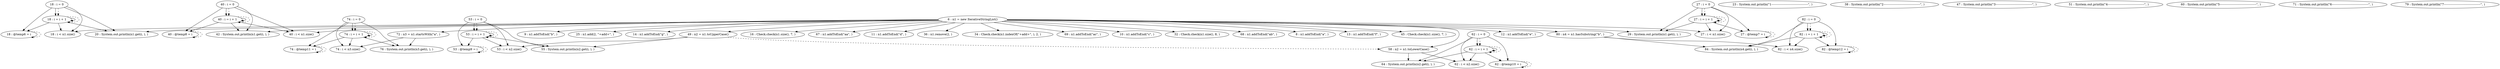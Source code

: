 digraph G {
"6 : n1 = new IterativeStringList()"
"6 : n1 = new IterativeStringList()" -> "8 : n1.addToEnd(\"a\", )"
"6 : n1 = new IterativeStringList()" -> "13 : n1.addToEnd(\"f\", )"
"6 : n1 = new IterativeStringList()" -> "45 : Check.check(n1.size(), 7, )"
"6 : n1 = new IterativeStringList()" -> "18 : i < n1.size()"
"6 : n1 = new IterativeStringList()" -> "12 : n1.addToEnd(\"e\", )"
"6 : n1 = new IterativeStringList()" -> "9 : n1.addToEnd(\"b\", )"
"6 : n1 = new IterativeStringList()" -> "42 : System.out.println(n1.get(i, ), )"
"6 : n1 = new IterativeStringList()" -> "40 : i < n1.size()"
"6 : n1 = new IterativeStringList()" -> "72 : n3 = n1.startsWith(\"a\", )"
"6 : n1 = new IterativeStringList()" -> "58 : n2 = n1.toLowerCase()"
"6 : n1 = new IterativeStringList()" -> "25 : n1.add(2, \"+add+\", )"
"6 : n1 = new IterativeStringList()" -> "14 : n1.addToEnd(\"g\", )"
"6 : n1 = new IterativeStringList()" -> "20 : System.out.println(n1.get(i, ), )"
"6 : n1 = new IterativeStringList()" -> "29 : System.out.println(n1.get(i, ), )"
"6 : n1 = new IterativeStringList()" -> "16 : Check.check(n1.size(), 7, )"
"6 : n1 = new IterativeStringList()" -> "67 : n1.addToEnd(\"aa\", )"
"6 : n1 = new IterativeStringList()" -> "80 : n4 = n1.hasSubstring(\"b\", )"
"6 : n1 = new IterativeStringList()" -> "11 : n1.addToEnd(\"d\", )"
"6 : n1 = new IterativeStringList()" -> "27 : i < n1.size()"
"6 : n1 = new IterativeStringList()" -> "49 : n2 = n1.toUpperCase()"
"6 : n1 = new IterativeStringList()" -> "36 : n1.remove(2, )"
"6 : n1 = new IterativeStringList()" -> "34 : Check.check(n1.indexOf(\"+add+\", ), 2, )"
"6 : n1 = new IterativeStringList()" -> "69 : n1.addToEnd(\"ac\", )"
"6 : n1 = new IterativeStringList()" -> "10 : n1.addToEnd(\"c\", )"
"6 : n1 = new IterativeStringList()" -> "32 : Check.check(n1.size(), 8, )"
"6 : n1 = new IterativeStringList()" -> "68 : n1.addToEnd(\"ab\", )"
"8 : n1.addToEnd(\"a\", )"
"9 : n1.addToEnd(\"b\", )"
"10 : n1.addToEnd(\"c\", )"
"11 : n1.addToEnd(\"d\", )"
"12 : n1.addToEnd(\"e\", )"
"13 : n1.addToEnd(\"f\", )"
"14 : n1.addToEnd(\"g\", )"
"16 : Check.check(n1.size(), 7, )"
"18 : i = 0"
"18 : i = 0" -> "18 : i = i + 1"
"18 : i = 0" -> "20 : System.out.println(n1.get(i, ), )"
"18 : i = 0" -> "18 : @temp6 = i"
"18 : i = 0" -> "18 : i < n1.size()"
"18 : i = 0" -> "18 : i = i + 1" [style=dashed]
"18 : i < n1.size()"
"20 : System.out.println(n1.get(i, ), )"
"18 : @temp6 = i"
"18 : @temp6 = i" -> "18 : @temp6 = i" [style=dashed]
"18 : i = i + 1"
"18 : i = i + 1" -> "18 : i = i + 1"
"18 : i = i + 1" -> "20 : System.out.println(n1.get(i, ), )"
"18 : i = i + 1" -> "18 : @temp6 = i"
"18 : i = i + 1" -> "18 : i < n1.size()"
"18 : i = i + 1" -> "18 : i = i + 1" [style=dashed]
"23 : System.out.println(\"1---------------------------------------\", )"
"25 : n1.add(2, \"+add+\", )"
"27 : i = 0"
"27 : i = 0" -> "27 : @temp7 = i"
"27 : i = 0" -> "27 : i < n1.size()"
"27 : i = 0" -> "27 : i = i + 1"
"27 : i = 0" -> "29 : System.out.println(n1.get(i, ), )"
"27 : i = 0" -> "27 : i = i + 1" [style=dashed]
"27 : i < n1.size()"
"29 : System.out.println(n1.get(i, ), )"
"27 : @temp7 = i"
"27 : @temp7 = i" -> "27 : @temp7 = i" [style=dashed]
"27 : i = i + 1"
"27 : i = i + 1" -> "27 : @temp7 = i"
"27 : i = i + 1" -> "27 : i < n1.size()"
"27 : i = i + 1" -> "27 : i = i + 1"
"27 : i = i + 1" -> "29 : System.out.println(n1.get(i, ), )"
"27 : i = i + 1" -> "27 : i = i + 1" [style=dashed]
"32 : Check.check(n1.size(), 8, )"
"34 : Check.check(n1.indexOf(\"+add+\", ), 2, )"
"36 : n1.remove(2, )"
"38 : System.out.println(\"2---------------------------------------\", )"
"40 : i = 0"
"40 : i = 0" -> "42 : System.out.println(n1.get(i, ), )"
"40 : i = 0" -> "40 : i < n1.size()"
"40 : i = 0" -> "40 : i = i + 1"
"40 : i = 0" -> "40 : @temp8 = i"
"40 : i = 0" -> "40 : i = i + 1" [style=dashed]
"40 : i < n1.size()"
"42 : System.out.println(n1.get(i, ), )"
"40 : @temp8 = i"
"40 : @temp8 = i" -> "40 : @temp8 = i" [style=dashed]
"40 : i = i + 1"
"40 : i = i + 1" -> "42 : System.out.println(n1.get(i, ), )"
"40 : i = i + 1" -> "40 : i < n1.size()"
"40 : i = i + 1" -> "40 : i = i + 1"
"40 : i = i + 1" -> "40 : @temp8 = i"
"40 : i = i + 1" -> "40 : i = i + 1" [style=dashed]
"45 : Check.check(n1.size(), 7, )"
"47 : System.out.println(\"3---------------------------------------\", )"
"49 : n2 = n1.toUpperCase()"
"49 : n2 = n1.toUpperCase()" -> "55 : System.out.println(n2.get(i, ), )"
"49 : n2 = n1.toUpperCase()" -> "53 : i < n2.size()"
"49 : n2 = n1.toUpperCase()" -> "58 : n2 = n1.toLowerCase()" [style=dashed]
"51 : System.out.println(\"4---------------------------------------\", )"
"53 : i = 0"
"53 : i = 0" -> "53 : @temp9 = i"
"53 : i = 0" -> "55 : System.out.println(n2.get(i, ), )"
"53 : i = 0" -> "53 : i = i + 1"
"53 : i = 0" -> "53 : i < n2.size()"
"53 : i = 0" -> "53 : i = i + 1" [style=dashed]
"53 : i < n2.size()"
"55 : System.out.println(n2.get(i, ), )"
"53 : @temp9 = i"
"53 : @temp9 = i" -> "53 : @temp9 = i" [style=dashed]
"53 : i = i + 1"
"53 : i = i + 1" -> "53 : @temp9 = i"
"53 : i = i + 1" -> "55 : System.out.println(n2.get(i, ), )"
"53 : i = i + 1" -> "53 : i = i + 1"
"53 : i = i + 1" -> "53 : i < n2.size()"
"53 : i = i + 1" -> "53 : i = i + 1" [style=dashed]
"58 : n2 = n1.toLowerCase()"
"58 : n2 = n1.toLowerCase()" -> "62 : i < n2.size()"
"58 : n2 = n1.toLowerCase()" -> "64 : System.out.println(n2.get(i, ), )"
"60 : System.out.println(\"5---------------------------------------\", )"
"62 : i = 0"
"62 : i = 0" -> "62 : @temp10 = i"
"62 : i = 0" -> "62 : i < n2.size()"
"62 : i = 0" -> "64 : System.out.println(n2.get(i, ), )"
"62 : i = 0" -> "62 : i = i + 1"
"62 : i = 0" -> "62 : i = i + 1" [style=dashed]
"62 : i < n2.size()"
"64 : System.out.println(n2.get(i, ), )"
"62 : @temp10 = i"
"62 : @temp10 = i" -> "62 : @temp10 = i" [style=dashed]
"62 : i = i + 1"
"62 : i = i + 1" -> "62 : @temp10 = i"
"62 : i = i + 1" -> "62 : i < n2.size()"
"62 : i = i + 1" -> "64 : System.out.println(n2.get(i, ), )"
"62 : i = i + 1" -> "62 : i = i + 1"
"62 : i = i + 1" -> "62 : i = i + 1" [style=dashed]
"67 : n1.addToEnd(\"aa\", )"
"68 : n1.addToEnd(\"ab\", )"
"69 : n1.addToEnd(\"ac\", )"
"71 : System.out.println(\"6---------------------------------------\", )"
"72 : n3 = n1.startsWith(\"a\", )"
"72 : n3 = n1.startsWith(\"a\", )" -> "76 : System.out.println(n3.get(i, ), )"
"72 : n3 = n1.startsWith(\"a\", )" -> "74 : i < n3.size()"
"74 : i = 0"
"74 : i = 0" -> "76 : System.out.println(n3.get(i, ), )"
"74 : i = 0" -> "74 : @temp11 = i"
"74 : i = 0" -> "74 : i = i + 1"
"74 : i = 0" -> "74 : i < n3.size()"
"74 : i = 0" -> "74 : i = i + 1" [style=dashed]
"74 : i < n3.size()"
"76 : System.out.println(n3.get(i, ), )"
"74 : @temp11 = i"
"74 : @temp11 = i" -> "74 : @temp11 = i" [style=dashed]
"74 : i = i + 1"
"74 : i = i + 1" -> "76 : System.out.println(n3.get(i, ), )"
"74 : i = i + 1" -> "74 : @temp11 = i"
"74 : i = i + 1" -> "74 : i = i + 1"
"74 : i = i + 1" -> "74 : i < n3.size()"
"74 : i = i + 1" -> "74 : i = i + 1" [style=dashed]
"79 : System.out.println(\"7---------------------------------------\", )"
"80 : n4 = n1.hasSubstring(\"b\", )"
"80 : n4 = n1.hasSubstring(\"b\", )" -> "84 : System.out.println(n4.get(i, ), )"
"80 : n4 = n1.hasSubstring(\"b\", )" -> "82 : i < n4.size()"
"82 : i = 0"
"82 : i = 0" -> "84 : System.out.println(n4.get(i, ), )"
"82 : i = 0" -> "82 : i = i + 1"
"82 : i = 0" -> "82 : i < n4.size()"
"82 : i = 0" -> "82 : @temp12 = i"
"82 : i = 0" -> "82 : i = i + 1" [style=dashed]
"82 : i < n4.size()"
"84 : System.out.println(n4.get(i, ), )"
"82 : @temp12 = i"
"82 : @temp12 = i" -> "82 : @temp12 = i" [style=dashed]
"82 : i = i + 1"
"82 : i = i + 1" -> "84 : System.out.println(n4.get(i, ), )"
"82 : i = i + 1" -> "82 : i = i + 1"
"82 : i = i + 1" -> "82 : i < n4.size()"
"82 : i = i + 1" -> "82 : @temp12 = i"
"82 : i = i + 1" -> "82 : i = i + 1" [style=dashed]
}